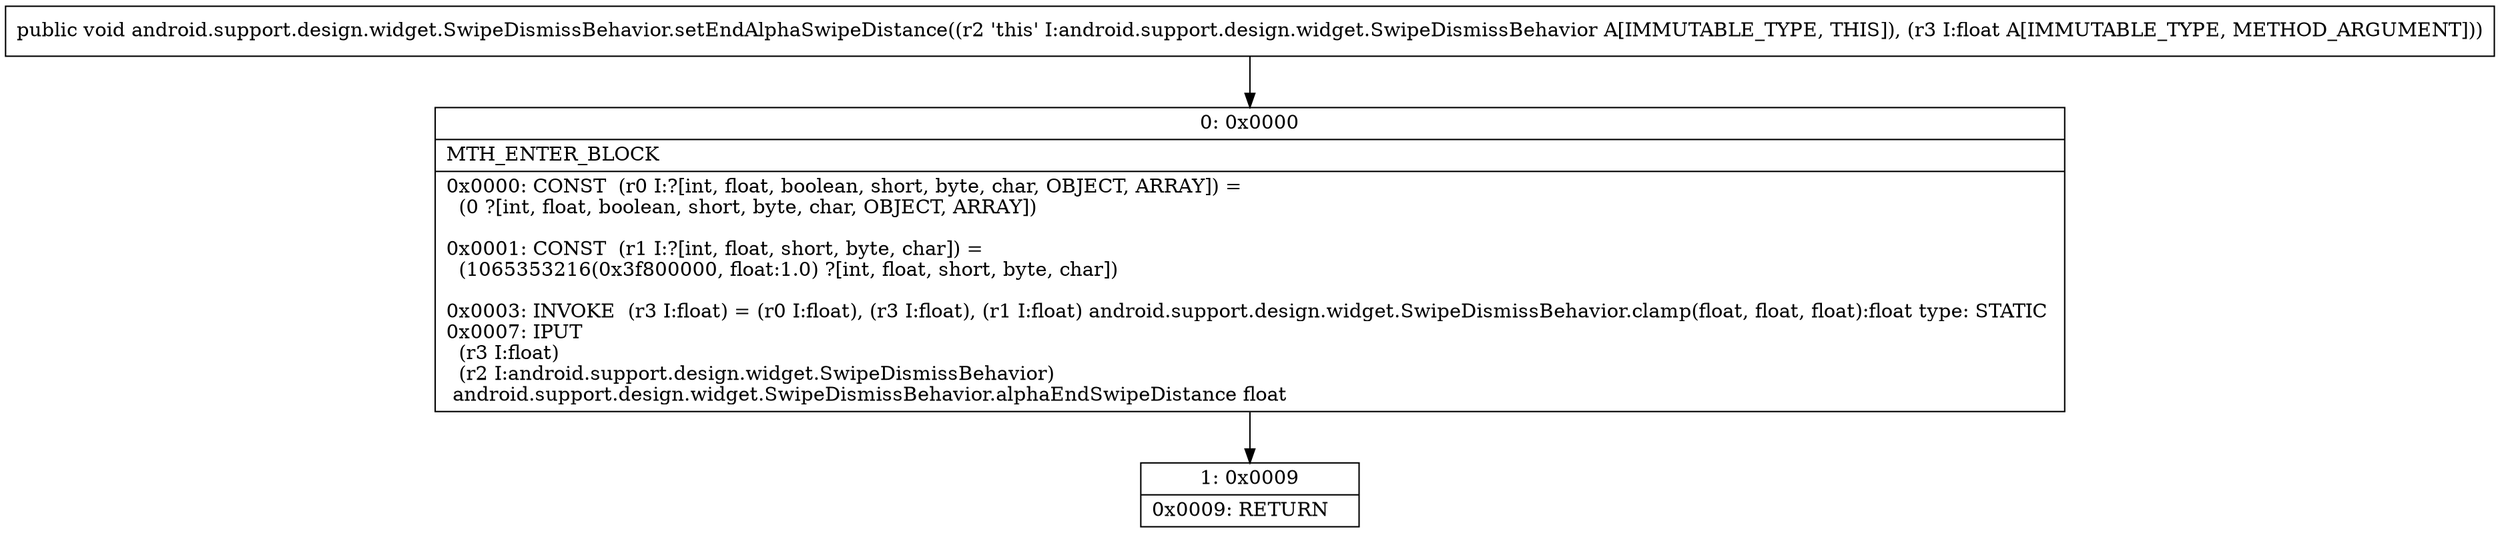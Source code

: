 digraph "CFG forandroid.support.design.widget.SwipeDismissBehavior.setEndAlphaSwipeDistance(F)V" {
Node_0 [shape=record,label="{0\:\ 0x0000|MTH_ENTER_BLOCK\l|0x0000: CONST  (r0 I:?[int, float, boolean, short, byte, char, OBJECT, ARRAY]) = \l  (0 ?[int, float, boolean, short, byte, char, OBJECT, ARRAY])\l \l0x0001: CONST  (r1 I:?[int, float, short, byte, char]) = \l  (1065353216(0x3f800000, float:1.0) ?[int, float, short, byte, char])\l \l0x0003: INVOKE  (r3 I:float) = (r0 I:float), (r3 I:float), (r1 I:float) android.support.design.widget.SwipeDismissBehavior.clamp(float, float, float):float type: STATIC \l0x0007: IPUT  \l  (r3 I:float)\l  (r2 I:android.support.design.widget.SwipeDismissBehavior)\l android.support.design.widget.SwipeDismissBehavior.alphaEndSwipeDistance float \l}"];
Node_1 [shape=record,label="{1\:\ 0x0009|0x0009: RETURN   \l}"];
MethodNode[shape=record,label="{public void android.support.design.widget.SwipeDismissBehavior.setEndAlphaSwipeDistance((r2 'this' I:android.support.design.widget.SwipeDismissBehavior A[IMMUTABLE_TYPE, THIS]), (r3 I:float A[IMMUTABLE_TYPE, METHOD_ARGUMENT])) }"];
MethodNode -> Node_0;
Node_0 -> Node_1;
}

